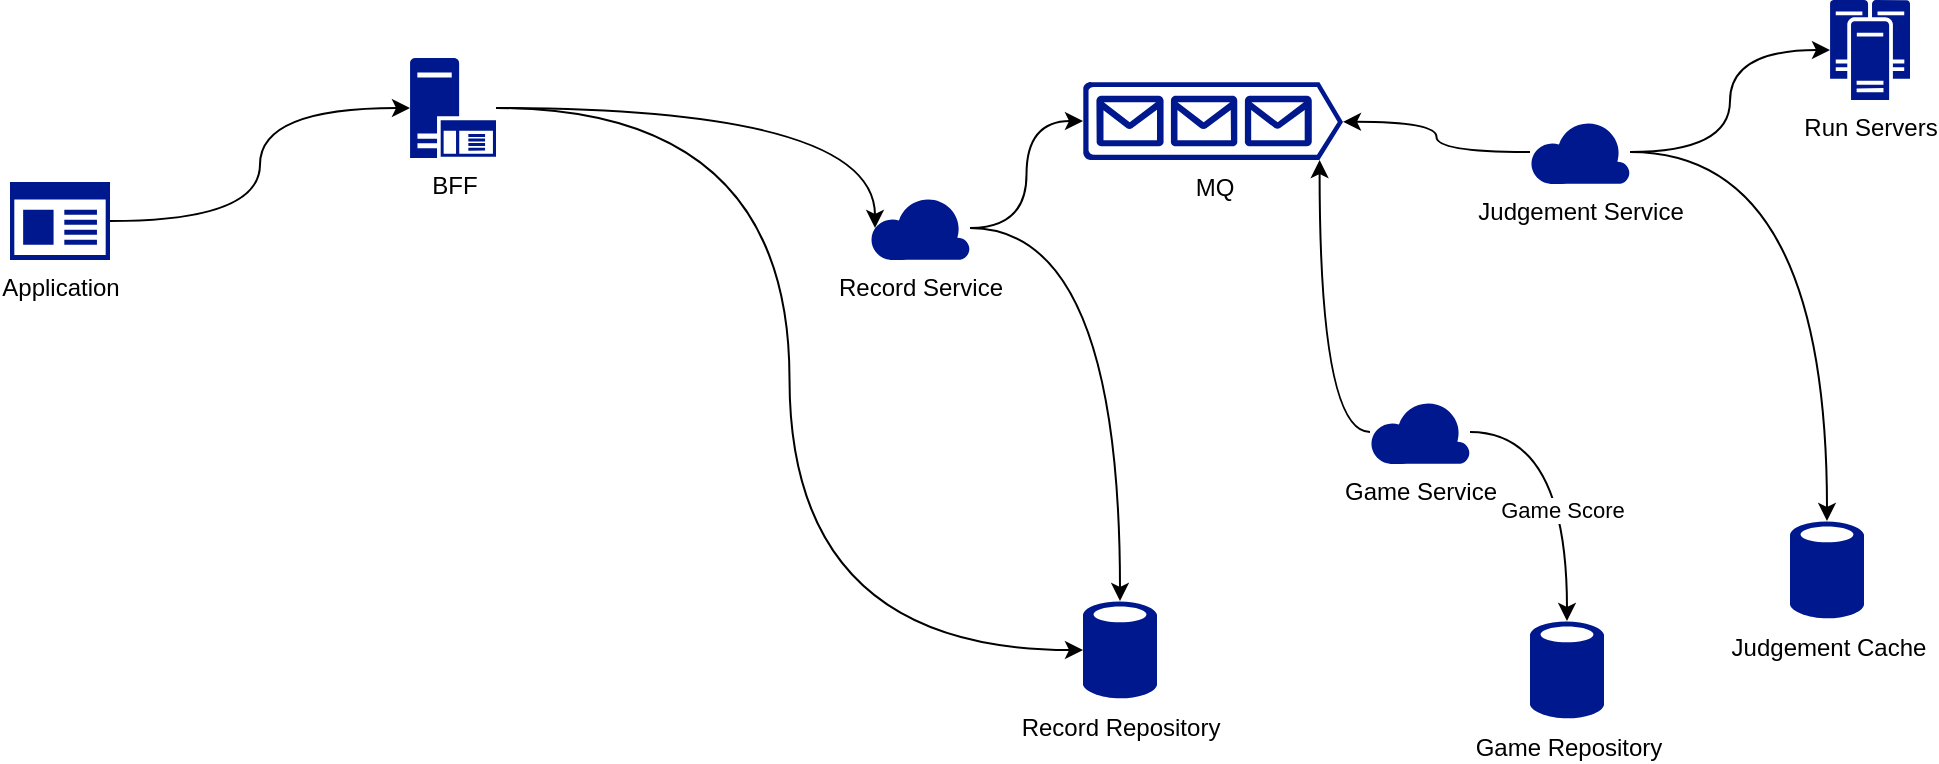 <mxfile version="24.7.7">
  <diagram name="Page-1" id="QzZd_IAzWdYlVaJUvz0e">
    <mxGraphModel dx="1502" dy="546" grid="1" gridSize="10" guides="1" tooltips="1" connect="1" arrows="1" fold="1" page="1" pageScale="1" pageWidth="850" pageHeight="1100" math="0" shadow="0">
      <root>
        <mxCell id="0" />
        <mxCell id="1" parent="0" />
        <mxCell id="hPZAuObZ41Z15zBgy_SH-5" value="Application" style="sketch=0;aspect=fixed;pointerEvents=1;shadow=0;dashed=0;html=1;strokeColor=none;labelPosition=center;verticalLabelPosition=bottom;verticalAlign=top;align=center;fillColor=#00188D;shape=mxgraph.mscae.enterprise.app_generic" parent="1" vertex="1">
          <mxGeometry x="20" y="451" width="50" height="39" as="geometry" />
        </mxCell>
        <mxCell id="hPZAuObZ41Z15zBgy_SH-7" value="BFF" style="sketch=0;aspect=fixed;pointerEvents=1;shadow=0;dashed=0;html=1;strokeColor=none;labelPosition=center;verticalLabelPosition=bottom;verticalAlign=top;align=center;fillColor=#00188D;shape=mxgraph.mscae.enterprise.application_server" parent="1" vertex="1">
          <mxGeometry x="220" y="389" width="43" height="50" as="geometry" />
        </mxCell>
        <mxCell id="hPZAuObZ41Z15zBgy_SH-9" value="Record Service" style="sketch=0;aspect=fixed;pointerEvents=1;shadow=0;dashed=0;html=1;strokeColor=none;labelPosition=center;verticalLabelPosition=bottom;verticalAlign=top;align=center;fillColor=#00188D;shape=mxgraph.azure.cloud" parent="1" vertex="1">
          <mxGeometry x="450" y="458" width="50" height="32" as="geometry" />
        </mxCell>
        <mxCell id="hPZAuObZ41Z15zBgy_SH-15" value="Judgement Service" style="sketch=0;aspect=fixed;pointerEvents=1;shadow=0;dashed=0;html=1;strokeColor=none;labelPosition=center;verticalLabelPosition=bottom;verticalAlign=top;align=center;fillColor=#00188D;shape=mxgraph.azure.cloud" parent="1" vertex="1">
          <mxGeometry x="780" y="420" width="50" height="32" as="geometry" />
        </mxCell>
        <mxCell id="hPZAuObZ41Z15zBgy_SH-16" value="Run Servers" style="sketch=0;aspect=fixed;pointerEvents=1;shadow=0;dashed=0;html=1;strokeColor=none;labelPosition=center;verticalLabelPosition=bottom;verticalAlign=top;align=center;fillColor=#00188D;shape=mxgraph.mscae.enterprise.cluster_server" parent="1" vertex="1">
          <mxGeometry x="930" y="360" width="40" height="50" as="geometry" />
        </mxCell>
        <mxCell id="hPZAuObZ41Z15zBgy_SH-26" style="edgeStyle=orthogonalEdgeStyle;rounded=0;orthogonalLoop=1;jettySize=auto;html=1;entryX=0;entryY=0.5;entryDx=0;entryDy=0;entryPerimeter=0;curved=1;exitX=1;exitY=0.5;exitDx=0;exitDy=0;exitPerimeter=0;" parent="1" source="hPZAuObZ41Z15zBgy_SH-5" target="hPZAuObZ41Z15zBgy_SH-7" edge="1">
          <mxGeometry relative="1" as="geometry">
            <mxPoint x="197" y="345" as="sourcePoint" />
          </mxGeometry>
        </mxCell>
        <mxCell id="hPZAuObZ41Z15zBgy_SH-29" style="edgeStyle=orthogonalEdgeStyle;rounded=0;orthogonalLoop=1;jettySize=auto;html=1;entryX=0;entryY=0.5;entryDx=0;entryDy=0;entryPerimeter=0;curved=1;" parent="1" source="hPZAuObZ41Z15zBgy_SH-15" target="hPZAuObZ41Z15zBgy_SH-16" edge="1">
          <mxGeometry relative="1" as="geometry" />
        </mxCell>
        <mxCell id="hPZAuObZ41Z15zBgy_SH-30" value="MQ" style="sketch=0;aspect=fixed;pointerEvents=1;shadow=0;dashed=0;html=1;strokeColor=none;labelPosition=center;verticalLabelPosition=bottom;verticalAlign=top;align=center;fillColor=#00188D;shape=mxgraph.azure.queue_generic" parent="1" vertex="1">
          <mxGeometry x="556.5" y="401" width="130" height="39" as="geometry" />
        </mxCell>
        <mxCell id="hPZAuObZ41Z15zBgy_SH-33" style="edgeStyle=orthogonalEdgeStyle;rounded=0;orthogonalLoop=1;jettySize=auto;html=1;entryX=0;entryY=0.5;entryDx=0;entryDy=0;entryPerimeter=0;curved=1;" parent="1" source="hPZAuObZ41Z15zBgy_SH-9" target="hPZAuObZ41Z15zBgy_SH-30" edge="1">
          <mxGeometry relative="1" as="geometry" />
        </mxCell>
        <mxCell id="hPZAuObZ41Z15zBgy_SH-35" style="edgeStyle=orthogonalEdgeStyle;rounded=0;orthogonalLoop=1;jettySize=auto;html=1;entryX=0.5;entryY=0.01;entryDx=0;entryDy=0;entryPerimeter=0;curved=1;" parent="1" source="hPZAuObZ41Z15zBgy_SH-9" target="hPZAuObZ41Z15zBgy_SH-20" edge="1">
          <mxGeometry relative="1" as="geometry" />
        </mxCell>
        <mxCell id="hPZAuObZ41Z15zBgy_SH-20" value="Record Repository" style="sketch=0;aspect=fixed;pointerEvents=1;shadow=0;dashed=0;html=1;strokeColor=none;labelPosition=center;verticalLabelPosition=bottom;verticalAlign=top;align=center;fillColor=#00188D;shape=mxgraph.mscae.enterprise.database_generic" parent="1" vertex="1">
          <mxGeometry x="556.5" y="660" width="37" height="50" as="geometry" />
        </mxCell>
        <mxCell id="Fwq9YYvaPhJEHygvi5cf-16" style="edgeStyle=orthogonalEdgeStyle;rounded=0;orthogonalLoop=1;jettySize=auto;html=1;entryX=0.05;entryY=0.5;entryDx=0;entryDy=0;entryPerimeter=0;curved=1;" parent="1" source="hPZAuObZ41Z15zBgy_SH-7" target="hPZAuObZ41Z15zBgy_SH-9" edge="1">
          <mxGeometry relative="1" as="geometry" />
        </mxCell>
        <mxCell id="Fwq9YYvaPhJEHygvi5cf-17" style="edgeStyle=orthogonalEdgeStyle;rounded=0;orthogonalLoop=1;jettySize=auto;html=1;entryX=0;entryY=0.5;entryDx=0;entryDy=0;entryPerimeter=0;curved=1;" parent="1" source="hPZAuObZ41Z15zBgy_SH-7" target="hPZAuObZ41Z15zBgy_SH-20" edge="1">
          <mxGeometry relative="1" as="geometry" />
        </mxCell>
        <mxCell id="uzzsQwFyboMaOwOaVwkq-4" style="edgeStyle=orthogonalEdgeStyle;rounded=0;orthogonalLoop=1;jettySize=auto;html=1;entryX=1;entryY=0.51;entryDx=0;entryDy=0;entryPerimeter=0;curved=1;" parent="1" source="hPZAuObZ41Z15zBgy_SH-15" target="hPZAuObZ41Z15zBgy_SH-30" edge="1">
          <mxGeometry relative="1" as="geometry" />
        </mxCell>
        <mxCell id="VZ6JtrIhUhEAgBTIwW6t-1" value="Judgement Cache" style="sketch=0;aspect=fixed;pointerEvents=1;shadow=0;dashed=0;html=1;strokeColor=none;labelPosition=center;verticalLabelPosition=bottom;verticalAlign=top;align=center;fillColor=#00188D;shape=mxgraph.mscae.enterprise.database_generic" vertex="1" parent="1">
          <mxGeometry x="910" y="620" width="37" height="50" as="geometry" />
        </mxCell>
        <mxCell id="VZ6JtrIhUhEAgBTIwW6t-2" style="edgeStyle=orthogonalEdgeStyle;rounded=0;orthogonalLoop=1;jettySize=auto;html=1;entryX=0.5;entryY=0.01;entryDx=0;entryDy=0;entryPerimeter=0;curved=1;" edge="1" parent="1" source="hPZAuObZ41Z15zBgy_SH-15" target="VZ6JtrIhUhEAgBTIwW6t-1">
          <mxGeometry relative="1" as="geometry" />
        </mxCell>
        <mxCell id="VZ6JtrIhUhEAgBTIwW6t-3" value="Game Service" style="sketch=0;aspect=fixed;pointerEvents=1;shadow=0;dashed=0;html=1;strokeColor=none;labelPosition=center;verticalLabelPosition=bottom;verticalAlign=top;align=center;fillColor=#00188D;shape=mxgraph.azure.cloud" vertex="1" parent="1">
          <mxGeometry x="700" y="560" width="50" height="32" as="geometry" />
        </mxCell>
        <mxCell id="VZ6JtrIhUhEAgBTIwW6t-4" style="edgeStyle=orthogonalEdgeStyle;rounded=0;orthogonalLoop=1;jettySize=auto;html=1;entryX=0.91;entryY=1;entryDx=0;entryDy=0;entryPerimeter=0;curved=1;" edge="1" parent="1" source="VZ6JtrIhUhEAgBTIwW6t-3" target="hPZAuObZ41Z15zBgy_SH-30">
          <mxGeometry relative="1" as="geometry" />
        </mxCell>
        <mxCell id="VZ6JtrIhUhEAgBTIwW6t-5" value="Game Repository" style="sketch=0;aspect=fixed;pointerEvents=1;shadow=0;dashed=0;html=1;strokeColor=none;labelPosition=center;verticalLabelPosition=bottom;verticalAlign=top;align=center;fillColor=#00188D;shape=mxgraph.mscae.enterprise.database_generic" vertex="1" parent="1">
          <mxGeometry x="780" y="670" width="37" height="50" as="geometry" />
        </mxCell>
        <mxCell id="VZ6JtrIhUhEAgBTIwW6t-7" style="edgeStyle=orthogonalEdgeStyle;rounded=0;orthogonalLoop=1;jettySize=auto;html=1;entryX=0.5;entryY=0.01;entryDx=0;entryDy=0;entryPerimeter=0;curved=1;" edge="1" parent="1" source="VZ6JtrIhUhEAgBTIwW6t-3" target="VZ6JtrIhUhEAgBTIwW6t-5">
          <mxGeometry relative="1" as="geometry" />
        </mxCell>
        <mxCell id="VZ6JtrIhUhEAgBTIwW6t-8" value="Game Score " style="edgeLabel;html=1;align=center;verticalAlign=middle;resizable=0;points=[];" vertex="1" connectable="0" parent="VZ6JtrIhUhEAgBTIwW6t-7">
          <mxGeometry x="0.224" y="-3" relative="1" as="geometry">
            <mxPoint as="offset" />
          </mxGeometry>
        </mxCell>
      </root>
    </mxGraphModel>
  </diagram>
</mxfile>
